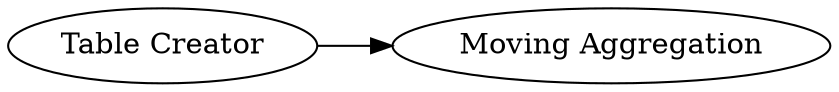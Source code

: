 digraph {
	"4576015122829460177_2" [label="Moving Aggregation"]
	"4576015122829460177_1" [label="Table Creator"]
	"4576015122829460177_1" -> "4576015122829460177_2"
	rankdir=LR
}
